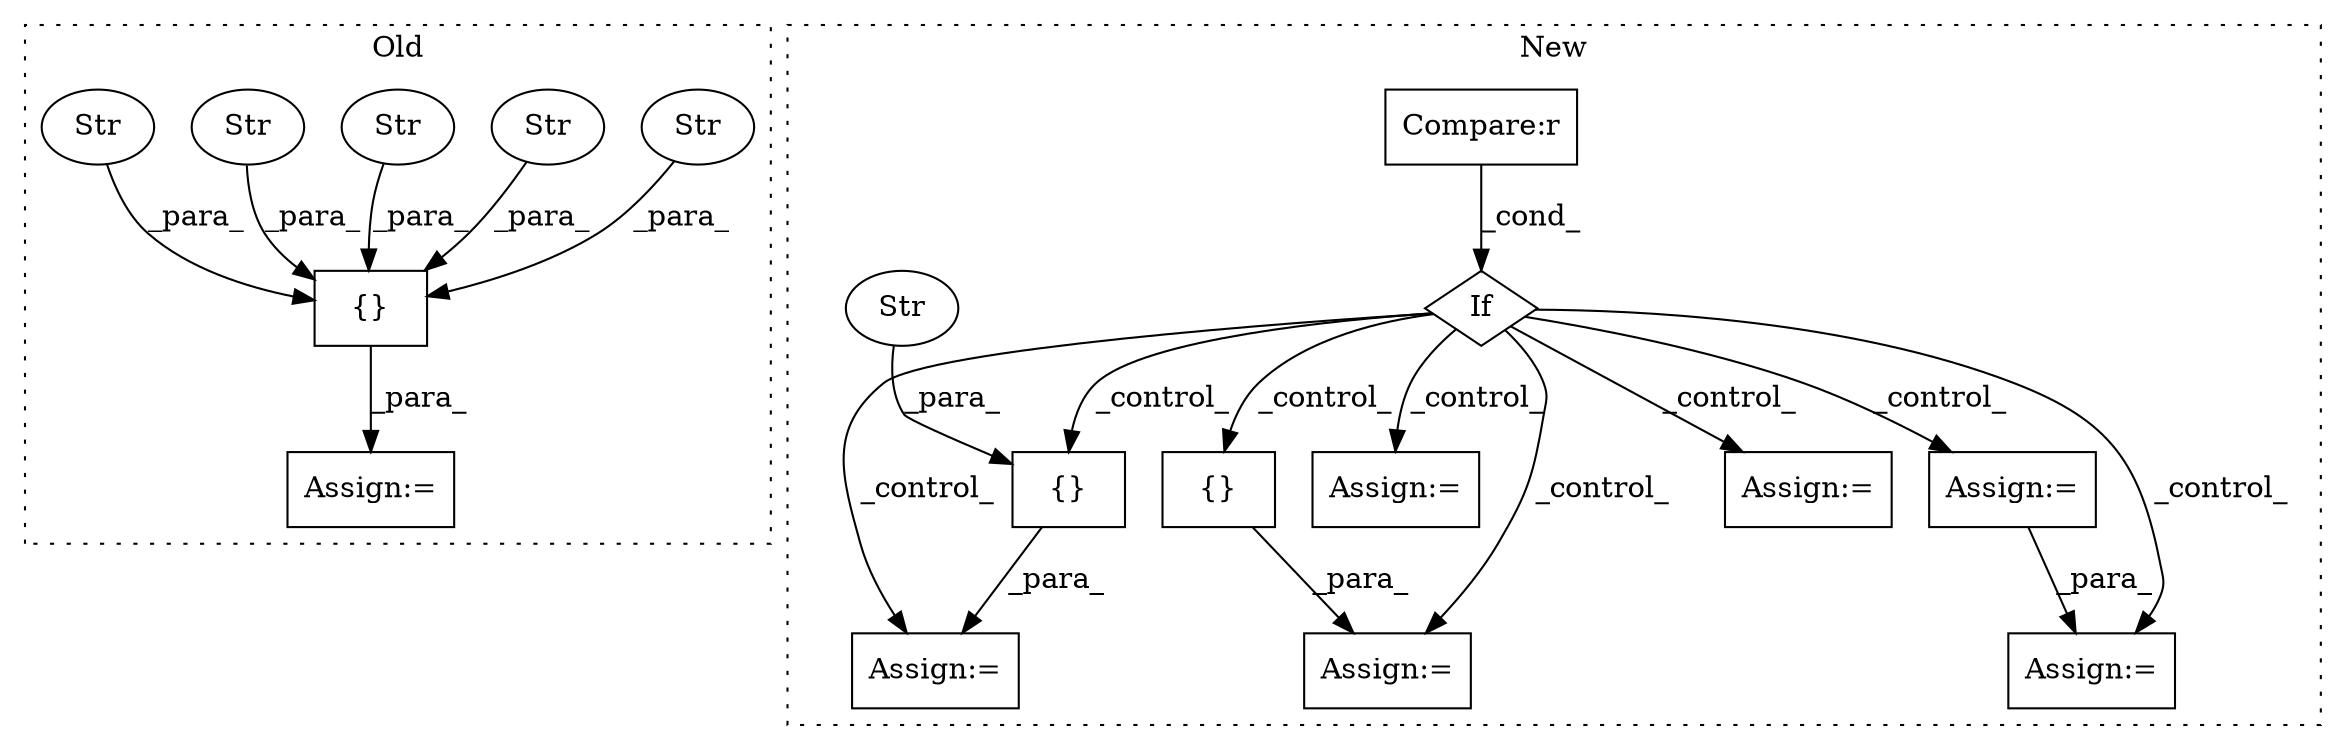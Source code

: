 digraph G {
subgraph cluster0 {
1 [label="{}" a="59" s="245,366" l="1,0" shape="box"];
4 [label="Assign:=" a="68" s="242" l="3" shape="box"];
13 [label="Str" a="66" s="306" l="9" shape="ellipse"];
14 [label="Str" a="66" s="282" l="12" shape="ellipse"];
16 [label="Str" a="66" s="271" l="9" shape="ellipse"];
17 [label="Str" a="66" s="246" l="9" shape="ellipse"];
18 [label="Str" a="66" s="257" l="12" shape="ellipse"];
label = "Old";
style="dotted";
}
subgraph cluster1 {
2 [label="{}" a="59" s="720,730" l="1,0" shape="box"];
3 [label="Assign:=" a="68" s="717" l="3" shape="box"];
5 [label="If" a="96" s="409" l="3" shape="diamond"];
6 [label="Compare:r" a="40" s="412" l="21" shape="box"];
7 [label="Assign:=" a="68" s="445" l="3" shape="box"];
8 [label="Assign:=" a="68" s="598" l="3" shape="box"];
9 [label="{}" a="59" s="601,607" l="1,0" shape="box"];
10 [label="Assign:=" a="68" s="684" l="3" shape="box"];
11 [label="Assign:=" a="68" s="508" l="3" shape="box"];
12 [label="Assign:=" a="68" s="629" l="3" shape="box"];
15 [label="Str" a="66" s="721" l="9" shape="ellipse"];
label = "New";
style="dotted";
}
1 -> 4 [label="_para_"];
2 -> 3 [label="_para_"];
5 -> 10 [label="_control_"];
5 -> 11 [label="_control_"];
5 -> 9 [label="_control_"];
5 -> 2 [label="_control_"];
5 -> 12 [label="_control_"];
5 -> 7 [label="_control_"];
5 -> 8 [label="_control_"];
5 -> 3 [label="_control_"];
6 -> 5 [label="_cond_"];
7 -> 11 [label="_para_"];
9 -> 8 [label="_para_"];
13 -> 1 [label="_para_"];
14 -> 1 [label="_para_"];
15 -> 2 [label="_para_"];
16 -> 1 [label="_para_"];
17 -> 1 [label="_para_"];
18 -> 1 [label="_para_"];
}
